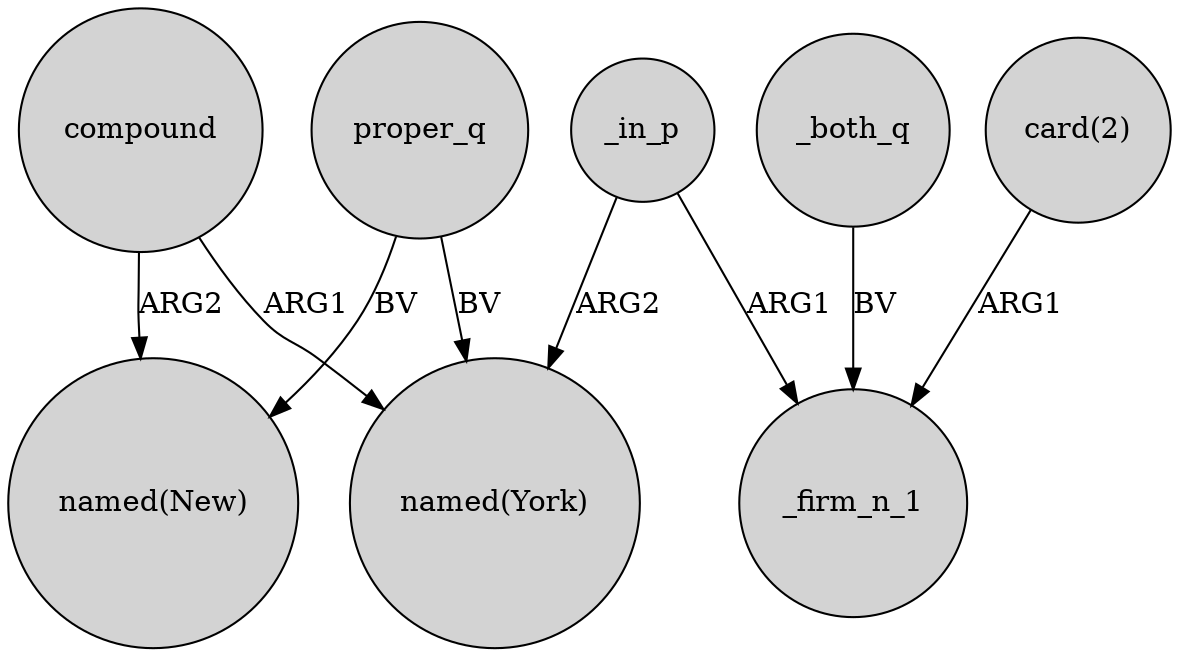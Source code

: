 digraph {
	node [shape=circle style=filled]
	compound -> "named(York)" [label=ARG1]
	"card(2)" -> _firm_n_1 [label=ARG1]
	compound -> "named(New)" [label=ARG2]
	_in_p -> _firm_n_1 [label=ARG1]
	_both_q -> _firm_n_1 [label=BV]
	proper_q -> "named(York)" [label=BV]
	proper_q -> "named(New)" [label=BV]
	_in_p -> "named(York)" [label=ARG2]
}
